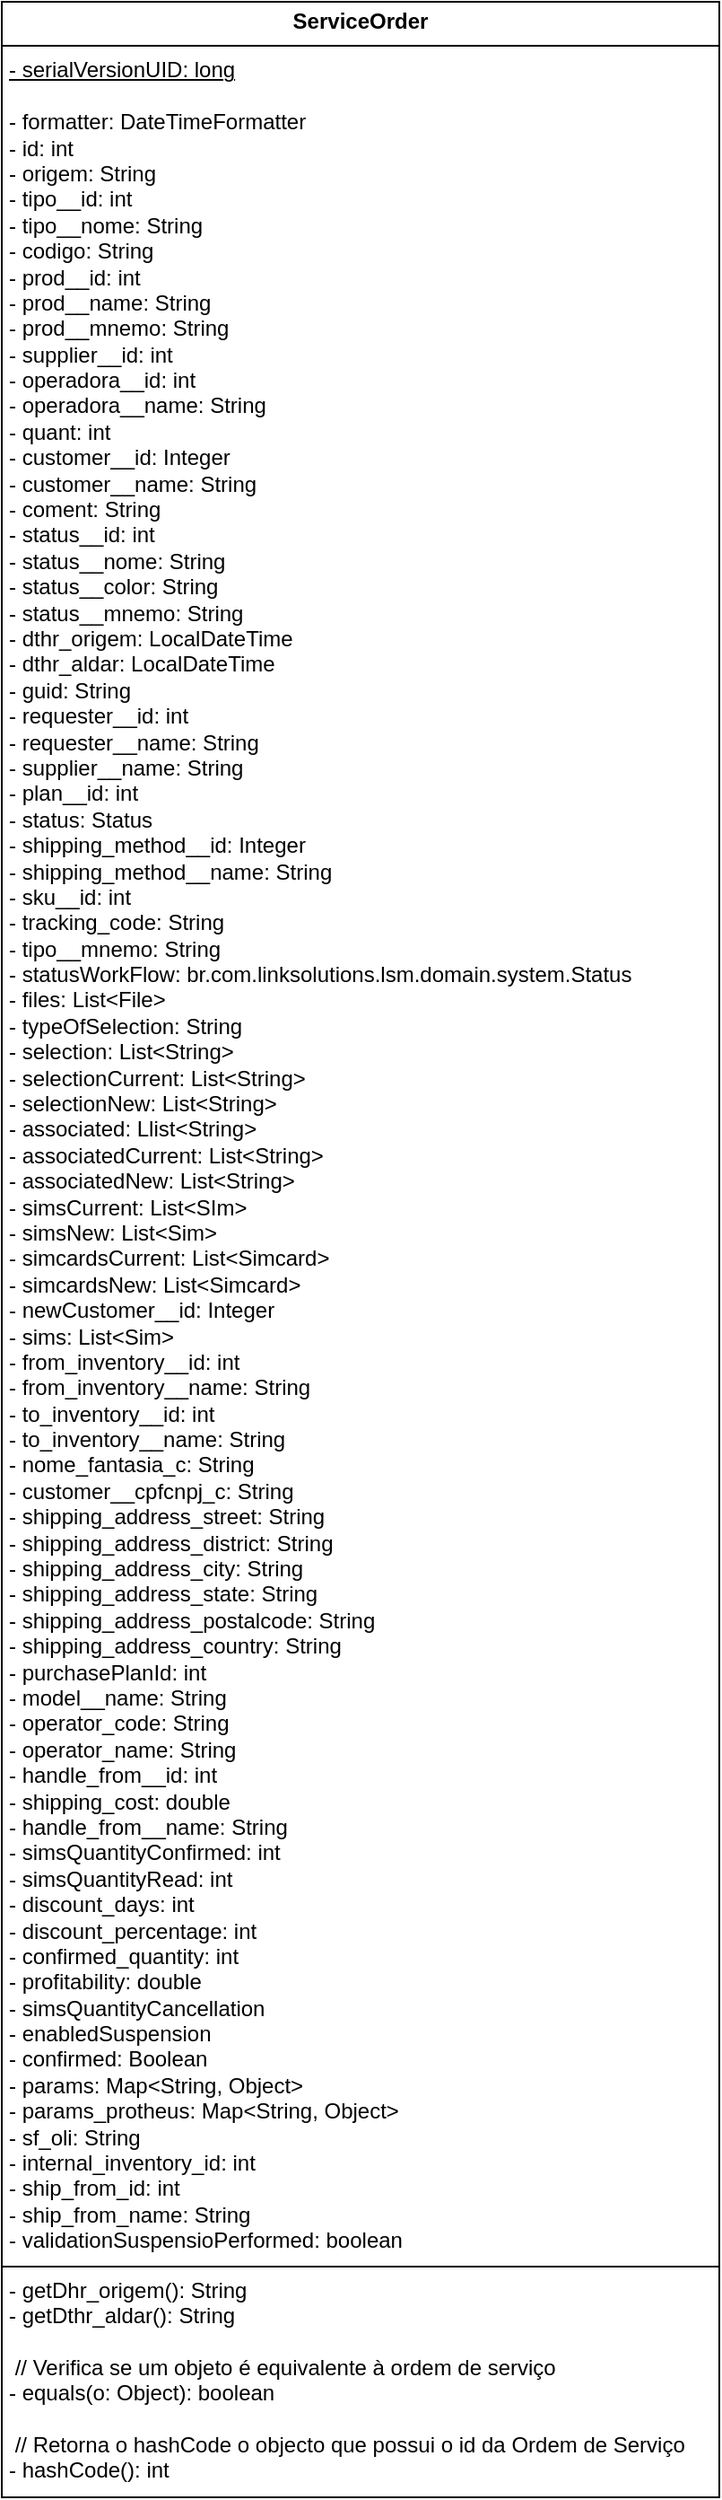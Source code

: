 <mxfile version="25.0.3">
  <diagram name="Página-1" id="2EBOzLPNM899C_6N9tym">
    <mxGraphModel dx="659" dy="351" grid="1" gridSize="10" guides="1" tooltips="1" connect="1" arrows="1" fold="1" page="1" pageScale="1" pageWidth="827" pageHeight="1169" math="0" shadow="0">
      <root>
        <mxCell id="0" />
        <mxCell id="1" parent="0" />
        <mxCell id="w9Dn93gc4jnS_____Urr-1" value="&lt;p style=&quot;margin:0px;margin-top:4px;text-align:center;&quot;&gt;&lt;b&gt;ServiceOrder&lt;/b&gt;&lt;/p&gt;&lt;hr size=&quot;1&quot; style=&quot;border-style:solid;&quot;&gt;&lt;p style=&quot;margin:0px;margin-left:4px;&quot;&gt;&lt;u&gt;- serialVersionUID: long&lt;/u&gt;&lt;/p&gt;&lt;p style=&quot;margin:0px;margin-left:4px;&quot;&gt;&lt;u&gt;&lt;br&gt;&lt;/u&gt;&lt;/p&gt;&lt;p style=&quot;margin:0px;margin-left:4px;&quot;&gt;- formatter: DateTimeFormatter&lt;/p&gt;&lt;p style=&quot;margin:0px;margin-left:4px;&quot;&gt;- id: int&lt;/p&gt;&lt;p style=&quot;margin:0px;margin-left:4px;&quot;&gt;- origem: String&lt;/p&gt;&lt;p style=&quot;margin:0px;margin-left:4px;&quot;&gt;- tipo__id: int&lt;/p&gt;&lt;p style=&quot;margin:0px;margin-left:4px;&quot;&gt;- tipo__nome: String&lt;/p&gt;&lt;p style=&quot;margin:0px;margin-left:4px;&quot;&gt;- codigo: String&lt;/p&gt;&lt;p style=&quot;margin:0px;margin-left:4px;&quot;&gt;- prod__id: int&lt;/p&gt;&lt;p style=&quot;margin:0px;margin-left:4px;&quot;&gt;- prod__name: String&lt;/p&gt;&lt;p style=&quot;margin:0px;margin-left:4px;&quot;&gt;- prod__mnemo: String&lt;/p&gt;&lt;p style=&quot;margin:0px;margin-left:4px;&quot;&gt;- supplier__id: int&lt;/p&gt;&lt;p style=&quot;margin:0px;margin-left:4px;&quot;&gt;- operadora__id: int&lt;/p&gt;&lt;p style=&quot;margin:0px;margin-left:4px;&quot;&gt;- operadora__name: String&lt;/p&gt;&lt;p style=&quot;margin:0px;margin-left:4px;&quot;&gt;- quant: int&lt;/p&gt;&lt;p style=&quot;margin:0px;margin-left:4px;&quot;&gt;- customer__id: Integer&lt;/p&gt;&lt;p style=&quot;margin:0px;margin-left:4px;&quot;&gt;- customer__name: String&lt;/p&gt;&lt;p style=&quot;margin:0px;margin-left:4px;&quot;&gt;- coment: String&lt;/p&gt;&lt;p style=&quot;margin:0px;margin-left:4px;&quot;&gt;- status__id: int&lt;/p&gt;&lt;p style=&quot;margin:0px;margin-left:4px;&quot;&gt;- status__nome: String&lt;/p&gt;&lt;p style=&quot;margin:0px;margin-left:4px;&quot;&gt;- status__color: String&lt;/p&gt;&lt;p style=&quot;margin:0px;margin-left:4px;&quot;&gt;- status__mnemo: String&lt;/p&gt;&lt;p style=&quot;margin:0px;margin-left:4px;&quot;&gt;- dthr_origem: LocalDateTime&lt;/p&gt;&lt;p style=&quot;margin:0px;margin-left:4px;&quot;&gt;- dthr_aldar: LocalDateTime&lt;/p&gt;&lt;p style=&quot;margin:0px;margin-left:4px;&quot;&gt;- guid: String&lt;/p&gt;&lt;p style=&quot;margin:0px;margin-left:4px;&quot;&gt;- requester__id: int&lt;/p&gt;&lt;p style=&quot;margin:0px;margin-left:4px;&quot;&gt;- requester__name: String&lt;/p&gt;&lt;p style=&quot;margin:0px;margin-left:4px;&quot;&gt;- supplier__name: String&lt;/p&gt;&lt;p style=&quot;margin:0px;margin-left:4px;&quot;&gt;- plan__id: int&lt;/p&gt;&lt;p style=&quot;margin:0px;margin-left:4px;&quot;&gt;- status: Status&lt;/p&gt;&lt;p style=&quot;margin:0px;margin-left:4px;&quot;&gt;- shipping_method__id: Integer&lt;/p&gt;&lt;p style=&quot;margin:0px;margin-left:4px;&quot;&gt;- shipping_method__name: String&lt;/p&gt;&lt;p style=&quot;margin:0px;margin-left:4px;&quot;&gt;- sku__id: int&lt;/p&gt;&lt;p style=&quot;margin:0px;margin-left:4px;&quot;&gt;- tracking_code: String&lt;/p&gt;&lt;p style=&quot;margin:0px;margin-left:4px;&quot;&gt;- tipo__mnemo: String&lt;/p&gt;&lt;p style=&quot;margin:0px;margin-left:4px;&quot;&gt;- statusWorkFlow: br.com.linksolutions.lsm.domain.system.Status&lt;/p&gt;&lt;p style=&quot;margin:0px;margin-left:4px;&quot;&gt;- files: List&amp;lt;File&amp;gt;&lt;/p&gt;&lt;p style=&quot;margin:0px;margin-left:4px;&quot;&gt;- typeOfSelection: String&lt;/p&gt;&lt;p style=&quot;margin:0px;margin-left:4px;&quot;&gt;- selection: List&amp;lt;String&amp;gt;&lt;/p&gt;&lt;p style=&quot;margin:0px;margin-left:4px;&quot;&gt;- selectionCurrent: List&amp;lt;String&amp;gt;&lt;/p&gt;&lt;p style=&quot;margin:0px;margin-left:4px;&quot;&gt;- selectionNew: List&amp;lt;String&amp;gt;&lt;/p&gt;&lt;p style=&quot;margin:0px;margin-left:4px;&quot;&gt;- associated: Llist&amp;lt;String&amp;gt;&lt;/p&gt;&lt;p style=&quot;margin:0px;margin-left:4px;&quot;&gt;- associatedCurrent: List&amp;lt;String&amp;gt;&lt;/p&gt;&lt;p style=&quot;margin:0px;margin-left:4px;&quot;&gt;- associatedNew: List&amp;lt;String&amp;gt;&lt;/p&gt;&lt;p style=&quot;margin:0px;margin-left:4px;&quot;&gt;- simsCurrent: List&amp;lt;SIm&amp;gt;&lt;/p&gt;&lt;p style=&quot;margin:0px;margin-left:4px;&quot;&gt;- simsNew: List&amp;lt;Sim&amp;gt;&lt;/p&gt;&lt;p style=&quot;margin:0px;margin-left:4px;&quot;&gt;- simcardsCurrent: List&amp;lt;Simcard&amp;gt;&lt;/p&gt;&lt;p style=&quot;margin:0px;margin-left:4px;&quot;&gt;- simcardsNew: List&amp;lt;Simcard&amp;gt;&lt;/p&gt;&lt;p style=&quot;margin:0px;margin-left:4px;&quot;&gt;- newCustomer__id: Integer&lt;/p&gt;&lt;p style=&quot;margin:0px;margin-left:4px;&quot;&gt;- sims: List&amp;lt;Sim&amp;gt;&lt;/p&gt;&lt;p style=&quot;margin:0px;margin-left:4px;&quot;&gt;- from_inventory__id: int&lt;/p&gt;&lt;p style=&quot;margin:0px;margin-left:4px;&quot;&gt;- from_inventory__name: String&lt;/p&gt;&lt;p style=&quot;margin:0px;margin-left:4px;&quot;&gt;- to_inventory__id: int&lt;/p&gt;&lt;p style=&quot;margin:0px;margin-left:4px;&quot;&gt;- to_inventory__name: String&lt;/p&gt;&lt;p style=&quot;margin:0px;margin-left:4px;&quot;&gt;- nome_fantasia_c: String&lt;/p&gt;&lt;p style=&quot;margin:0px;margin-left:4px;&quot;&gt;- customer__cpfcnpj_c: String&lt;/p&gt;&lt;p style=&quot;margin:0px;margin-left:4px;&quot;&gt;- shipping_address_street: String&lt;/p&gt;&lt;p style=&quot;margin:0px;margin-left:4px;&quot;&gt;- shipping_address_district: String&lt;/p&gt;&lt;p style=&quot;margin:0px;margin-left:4px;&quot;&gt;- shipping_address_city: String&lt;/p&gt;&lt;p style=&quot;margin:0px;margin-left:4px;&quot;&gt;- shipping_address_state: String&lt;/p&gt;&lt;p style=&quot;margin:0px;margin-left:4px;&quot;&gt;- shipping_address_postalcode: String&lt;/p&gt;&lt;p style=&quot;margin:0px;margin-left:4px;&quot;&gt;- shipping_address_country: String&lt;/p&gt;&lt;p style=&quot;margin:0px;margin-left:4px;&quot;&gt;- purchasePlanId: int&lt;/p&gt;&lt;p style=&quot;margin:0px;margin-left:4px;&quot;&gt;- model__name: String&lt;/p&gt;&lt;p style=&quot;margin:0px;margin-left:4px;&quot;&gt;- operator_code: String&lt;/p&gt;&lt;p style=&quot;margin:0px;margin-left:4px;&quot;&gt;- operator_name: String&lt;/p&gt;&lt;p style=&quot;margin:0px;margin-left:4px;&quot;&gt;- handle_from__id: int&lt;/p&gt;&lt;p style=&quot;margin:0px;margin-left:4px;&quot;&gt;- shipping_cost: double&lt;/p&gt;&lt;p style=&quot;margin:0px;margin-left:4px;&quot;&gt;- handle_from__name: String&lt;/p&gt;&lt;p style=&quot;margin:0px;margin-left:4px;&quot;&gt;- simsQuantityConfirmed: int&lt;/p&gt;&lt;p style=&quot;margin:0px;margin-left:4px;&quot;&gt;- simsQuantityRead: int&lt;/p&gt;&lt;p style=&quot;margin:0px;margin-left:4px;&quot;&gt;- discount_days: int&lt;/p&gt;&lt;p style=&quot;margin:0px;margin-left:4px;&quot;&gt;- discount_percentage: int&lt;/p&gt;&lt;p style=&quot;margin:0px;margin-left:4px;&quot;&gt;- confirmed_quantity: int&lt;/p&gt;&lt;p style=&quot;margin:0px;margin-left:4px;&quot;&gt;- profitability: double&lt;/p&gt;&lt;p style=&quot;margin:0px;margin-left:4px;&quot;&gt;- simsQuantityCancellation&lt;/p&gt;&lt;p style=&quot;margin:0px;margin-left:4px;&quot;&gt;- enabledSuspension&lt;/p&gt;&lt;p style=&quot;margin:0px;margin-left:4px;&quot;&gt;- confirmed: Boolean&lt;/p&gt;&lt;p style=&quot;margin:0px;margin-left:4px;&quot;&gt;- params: Map&amp;lt;String, Object&amp;gt;&lt;/p&gt;&lt;p style=&quot;margin:0px;margin-left:4px;&quot;&gt;- params_protheus: Map&amp;lt;String, Object&amp;gt;&lt;/p&gt;&lt;p style=&quot;margin:0px;margin-left:4px;&quot;&gt;- sf_oli: String&lt;/p&gt;&lt;p style=&quot;margin:0px;margin-left:4px;&quot;&gt;- internal_inventory_id: int&lt;/p&gt;&lt;p style=&quot;margin:0px;margin-left:4px;&quot;&gt;- ship_from_id: int&lt;/p&gt;&lt;p style=&quot;margin:0px;margin-left:4px;&quot;&gt;- ship_from_name: String&lt;/p&gt;&lt;p style=&quot;margin:0px;margin-left:4px;&quot;&gt;- validationSuspensioPerformed: boolean&lt;/p&gt;&lt;hr size=&quot;1&quot; style=&quot;border-style:solid;&quot;&gt;&lt;p style=&quot;margin:0px;margin-left:4px;&quot;&gt;- getDhr_origem(): String&lt;/p&gt;&lt;p style=&quot;margin:0px;margin-left:4px;&quot;&gt;- getDthr_aldar(): String&lt;/p&gt;&lt;p style=&quot;margin:0px;margin-left:4px;&quot;&gt;&lt;br&gt;&lt;/p&gt;&lt;p style=&quot;margin:0px;margin-left:4px;&quot;&gt;&amp;nbsp;// Verifica se um objeto é equivalente à ordem de serviço&lt;/p&gt;&lt;p style=&quot;margin:0px;margin-left:4px;&quot;&gt;- equals(o: Object): boolean&lt;/p&gt;&lt;p style=&quot;margin:0px;margin-left:4px;&quot;&gt;&lt;br&gt;&lt;/p&gt;&lt;p style=&quot;margin:0px;margin-left:4px;&quot;&gt;&amp;nbsp;// Retorna o hashCode o objecto que possui o id da Ordem de Serviço&lt;/p&gt;&lt;p style=&quot;margin:0px;margin-left:4px;&quot;&gt;- hashCode(): int&lt;/p&gt;" style="verticalAlign=top;align=left;overflow=fill;html=1;whiteSpace=wrap;" parent="1" vertex="1">
          <mxGeometry x="330" y="400" width="400" height="1390" as="geometry" />
        </mxCell>
      </root>
    </mxGraphModel>
  </diagram>
</mxfile>
